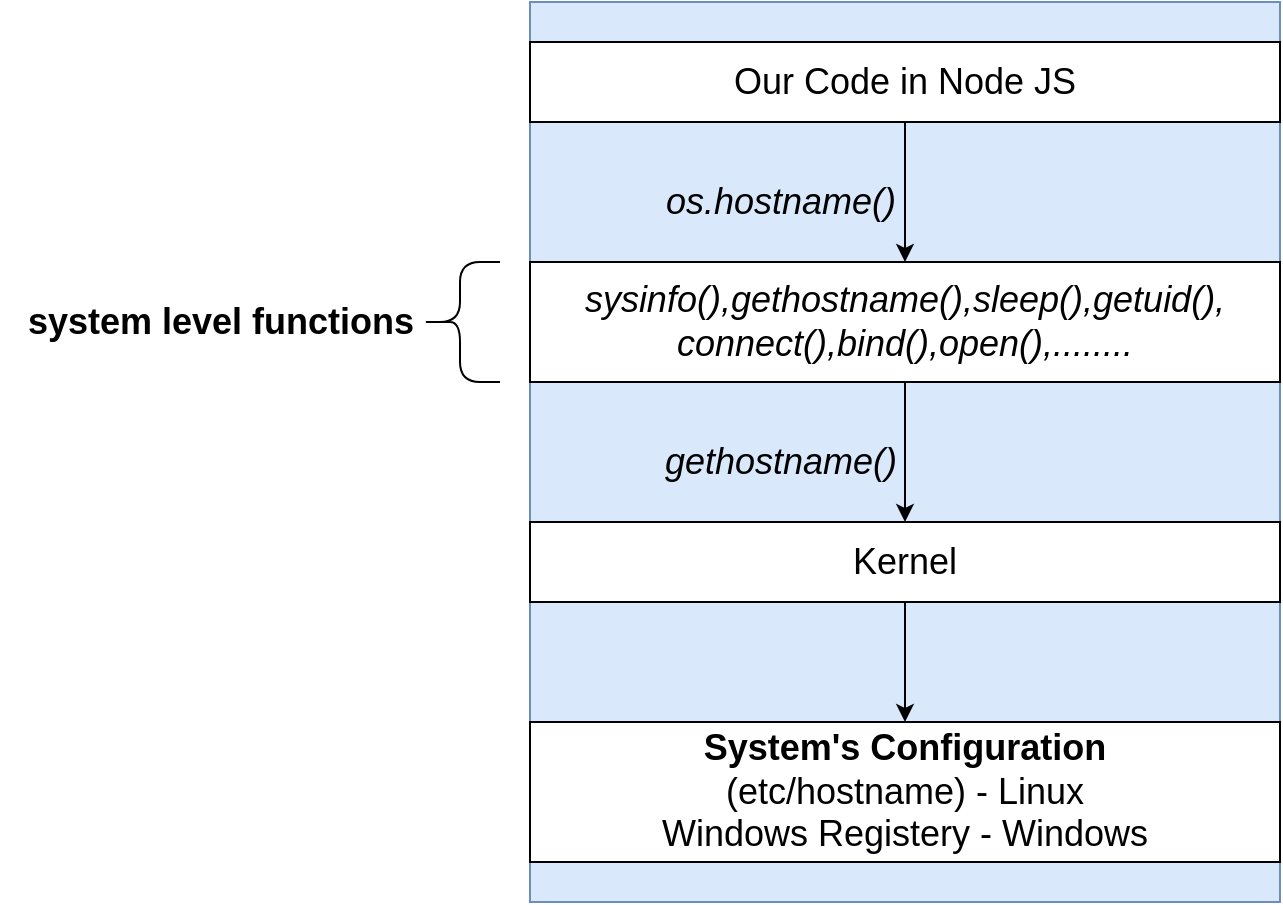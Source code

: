 <mxfile version="24.7.5" pages="3">
  <diagram name="Window" id="JCqtaYYOIWVpqGT_JwcO">
    <mxGraphModel dx="1960" dy="480" grid="1" gridSize="10" guides="1" tooltips="1" connect="1" arrows="1" fold="1" page="1" pageScale="1" pageWidth="850" pageHeight="1100" math="0" shadow="0">
      <root>
        <mxCell id="hKp4ARVkyudWLG7VC0bR-0" />
        <mxCell id="hKp4ARVkyudWLG7VC0bR-1" parent="hKp4ARVkyudWLG7VC0bR-0" />
        <mxCell id="hKp4ARVkyudWLG7VC0bR-2" value="" style="rounded=0;whiteSpace=wrap;html=1;fillColor=#dae8fc;strokeColor=#6c8ebf;" parent="hKp4ARVkyudWLG7VC0bR-1" vertex="1">
          <mxGeometry x="-205" y="90" width="375" height="450" as="geometry" />
        </mxCell>
        <mxCell id="hKp4ARVkyudWLG7VC0bR-3" style="edgeStyle=orthogonalEdgeStyle;rounded=0;orthogonalLoop=1;jettySize=auto;html=1;" parent="hKp4ARVkyudWLG7VC0bR-1" source="hKp4ARVkyudWLG7VC0bR-4" target="hKp4ARVkyudWLG7VC0bR-11" edge="1">
          <mxGeometry relative="1" as="geometry" />
        </mxCell>
        <mxCell id="hKp4ARVkyudWLG7VC0bR-4" value="&lt;font style=&quot;font-size: 18px;&quot;&gt;&lt;i&gt;sysinfo(),gethostname(),sleep(),getuid(), connect(),bind(),open(),........&lt;/i&gt;&lt;/font&gt;" style="rounded=0;whiteSpace=wrap;html=1;" parent="hKp4ARVkyudWLG7VC0bR-1" vertex="1">
          <mxGeometry x="-205" y="220" width="375" height="60" as="geometry" />
        </mxCell>
        <mxCell id="hKp4ARVkyudWLG7VC0bR-5" style="edgeStyle=orthogonalEdgeStyle;rounded=0;orthogonalLoop=1;jettySize=auto;html=1;" parent="hKp4ARVkyudWLG7VC0bR-1" source="hKp4ARVkyudWLG7VC0bR-6" target="hKp4ARVkyudWLG7VC0bR-4" edge="1">
          <mxGeometry relative="1" as="geometry" />
        </mxCell>
        <mxCell id="hKp4ARVkyudWLG7VC0bR-6" value="&lt;font style=&quot;font-size: 18px;&quot;&gt;Our Code in Node JS&lt;/font&gt;" style="rounded=0;whiteSpace=wrap;html=1;" parent="hKp4ARVkyudWLG7VC0bR-1" vertex="1">
          <mxGeometry x="-205" y="110" width="375" height="40" as="geometry" />
        </mxCell>
        <mxCell id="hKp4ARVkyudWLG7VC0bR-7" value="" style="shape=curlyBracket;whiteSpace=wrap;html=1;rounded=1;labelPosition=left;verticalLabelPosition=middle;align=right;verticalAlign=middle;" parent="hKp4ARVkyudWLG7VC0bR-1" vertex="1">
          <mxGeometry x="-260" y="220" width="40" height="60" as="geometry" />
        </mxCell>
        <mxCell id="hKp4ARVkyudWLG7VC0bR-8" value="&lt;font style=&quot;font-size: 18px;&quot;&gt;&lt;b&gt;system level functions&lt;/b&gt;&lt;/font&gt;" style="text;html=1;align=center;verticalAlign=middle;resizable=0;points=[];autosize=1;strokeColor=none;fillColor=none;" parent="hKp4ARVkyudWLG7VC0bR-1" vertex="1">
          <mxGeometry x="-470" y="230" width="220" height="40" as="geometry" />
        </mxCell>
        <mxCell id="hKp4ARVkyudWLG7VC0bR-9" value="&lt;i style=&quot;font-size: 18px; text-wrap: wrap;&quot;&gt;os.hostname()&lt;/i&gt;" style="text;html=1;align=center;verticalAlign=middle;resizable=0;points=[];autosize=1;strokeColor=none;fillColor=none;" parent="hKp4ARVkyudWLG7VC0bR-1" vertex="1">
          <mxGeometry x="-150" y="170" width="140" height="40" as="geometry" />
        </mxCell>
        <mxCell id="hKp4ARVkyudWLG7VC0bR-10" style="edgeStyle=orthogonalEdgeStyle;rounded=0;orthogonalLoop=1;jettySize=auto;html=1;entryX=0.5;entryY=0;entryDx=0;entryDy=0;" parent="hKp4ARVkyudWLG7VC0bR-1" source="hKp4ARVkyudWLG7VC0bR-11" target="hKp4ARVkyudWLG7VC0bR-13" edge="1">
          <mxGeometry relative="1" as="geometry" />
        </mxCell>
        <mxCell id="hKp4ARVkyudWLG7VC0bR-11" value="&lt;font style=&quot;font-size: 18px;&quot;&gt;Kernel&lt;/font&gt;" style="rounded=0;whiteSpace=wrap;html=1;" parent="hKp4ARVkyudWLG7VC0bR-1" vertex="1">
          <mxGeometry x="-205" y="350" width="375" height="40" as="geometry" />
        </mxCell>
        <mxCell id="hKp4ARVkyudWLG7VC0bR-12" value="&lt;i style=&quot;font-size: 18px; text-wrap: wrap;&quot;&gt;gethostname()&lt;/i&gt;" style="text;html=1;align=center;verticalAlign=middle;resizable=0;points=[];autosize=1;strokeColor=none;fillColor=none;" parent="hKp4ARVkyudWLG7VC0bR-1" vertex="1">
          <mxGeometry x="-150" y="300" width="140" height="40" as="geometry" />
        </mxCell>
        <mxCell id="hKp4ARVkyudWLG7VC0bR-13" value="&lt;font style=&quot;font-size: 18px;&quot;&gt;&lt;b&gt;System&#39;s Configuration&lt;/b&gt;&lt;/font&gt;&lt;div&gt;&lt;font style=&quot;font-size: 18px;&quot;&gt;(etc/hostname) - Linux&lt;br&gt;Windows Registery - Windows&lt;/font&gt;&lt;/div&gt;" style="rounded=0;whiteSpace=wrap;html=1;" parent="hKp4ARVkyudWLG7VC0bR-1" vertex="1">
          <mxGeometry x="-205" y="450" width="375" height="70" as="geometry" />
        </mxCell>
      </root>
    </mxGraphModel>
  </diagram>
  <diagram name="Container" id="S7gT6-zdSRvrOxEe08Sg">
    <mxGraphModel dx="2061" dy="524" grid="1" gridSize="10" guides="1" tooltips="1" connect="1" arrows="1" fold="1" page="1" pageScale="1" pageWidth="850" pageHeight="1100" math="0" shadow="0">
      <root>
        <mxCell id="0" />
        <mxCell id="1" parent="0" />
        <mxCell id="m5dEDee3Bdw22RyEWwno-1" value="" style="rounded=0;whiteSpace=wrap;html=1;fillColor=#dae8fc;strokeColor=#6c8ebf;" parent="1" vertex="1">
          <mxGeometry x="-520" y="50" width="830" height="480" as="geometry" />
        </mxCell>
        <mxCell id="zkabcyQNgRa12zpcP2tM-1" value="" style="rounded=0;whiteSpace=wrap;html=1;fillColor=#d5e8d4;strokeColor=#82b366;" parent="1" vertex="1">
          <mxGeometry x="-505" y="70" width="375" height="440" as="geometry" />
        </mxCell>
        <mxCell id="zkabcyQNgRa12zpcP2tM-4" value="&lt;font style=&quot;font-size: 18px;&quot;&gt;&lt;i&gt;sysinfo(),gethostname(),sleep(),getuid(), connect(),bind(),open(),........&lt;/i&gt;&lt;/font&gt;" style="rounded=0;whiteSpace=wrap;html=1;" parent="1" vertex="1">
          <mxGeometry x="-505" y="210" width="375" height="70" as="geometry" />
        </mxCell>
        <mxCell id="zkabcyQNgRa12zpcP2tM-8" style="edgeStyle=orthogonalEdgeStyle;rounded=0;orthogonalLoop=1;jettySize=auto;html=1;" parent="1" source="zkabcyQNgRa12zpcP2tM-5" target="zkabcyQNgRa12zpcP2tM-4" edge="1">
          <mxGeometry relative="1" as="geometry" />
        </mxCell>
        <mxCell id="zkabcyQNgRa12zpcP2tM-5" value="&lt;font style=&quot;font-size: 18px;&quot;&gt;Our Code in Node JS&lt;/font&gt;" style="rounded=0;whiteSpace=wrap;html=1;" parent="1" vertex="1">
          <mxGeometry x="-505" y="90" width="375" height="50" as="geometry" />
        </mxCell>
        <mxCell id="zkabcyQNgRa12zpcP2tM-6" value="" style="shape=curlyBracket;whiteSpace=wrap;html=1;rounded=1;labelPosition=left;verticalLabelPosition=middle;align=right;verticalAlign=middle;" parent="1" vertex="1">
          <mxGeometry x="-560" y="220" width="40" height="80" as="geometry" />
        </mxCell>
        <mxCell id="zkabcyQNgRa12zpcP2tM-7" value="&lt;font style=&quot;font-size: 18px;&quot;&gt;&lt;b&gt;system level functions&lt;/b&gt;&lt;/font&gt;&lt;div&gt;&lt;font style=&quot;font-size: 18px;&quot;&gt;&lt;b&gt;provided by Kernel&lt;/b&gt;&lt;/font&gt;&lt;/div&gt;" style="text;html=1;align=center;verticalAlign=middle;resizable=0;points=[];autosize=1;strokeColor=none;fillColor=none;" parent="1" vertex="1">
          <mxGeometry x="-770" y="230" width="220" height="60" as="geometry" />
        </mxCell>
        <mxCell id="zkabcyQNgRa12zpcP2tM-9" value="&lt;i style=&quot;font-size: 18px; text-wrap: wrap;&quot;&gt;os.hostname()&lt;/i&gt;" style="text;html=1;align=center;verticalAlign=middle;resizable=0;points=[];autosize=1;strokeColor=none;fillColor=none;" parent="1" vertex="1">
          <mxGeometry x="-450" y="150" width="140" height="40" as="geometry" />
        </mxCell>
        <mxCell id="zkabcyQNgRa12zpcP2tM-12" value="&lt;i style=&quot;font-size: 18px; text-wrap: wrap;&quot;&gt;gethostname()&lt;/i&gt;" style="text;html=1;align=center;verticalAlign=middle;resizable=0;points=[];autosize=1;strokeColor=none;fillColor=none;" parent="1" vertex="1">
          <mxGeometry x="-470" y="290" width="140" height="40" as="geometry" />
        </mxCell>
        <mxCell id="m5dEDee3Bdw22RyEWwno-6" style="edgeStyle=orthogonalEdgeStyle;rounded=0;orthogonalLoop=1;jettySize=auto;html=1;" parent="1" source="zkabcyQNgRa12zpcP2tM-13" target="m5dEDee3Bdw22RyEWwno-5" edge="1">
          <mxGeometry relative="1" as="geometry" />
        </mxCell>
        <mxCell id="zkabcyQNgRa12zpcP2tM-13" value="&lt;span style=&quot;font-size: 18px;&quot;&gt;&lt;b&gt;UTS Namespace&lt;/b&gt;&lt;/span&gt;" style="rounded=0;whiteSpace=wrap;html=1;" parent="1" vertex="1">
          <mxGeometry x="-505" y="410" width="115" height="80" as="geometry" />
        </mxCell>
        <mxCell id="m5dEDee3Bdw22RyEWwno-2" value="&lt;span style=&quot;font-size: 18px;&quot;&gt;&lt;b&gt;PID Namespace&lt;/b&gt;&lt;/span&gt;" style="rounded=0;whiteSpace=wrap;html=1;" parent="1" vertex="1">
          <mxGeometry x="-380" y="410" width="115" height="80" as="geometry" />
        </mxCell>
        <mxCell id="m5dEDee3Bdw22RyEWwno-3" value="&lt;span style=&quot;font-size: 18px;&quot;&gt;&lt;b&gt;User Namespace&lt;/b&gt;&lt;/span&gt;" style="rounded=0;whiteSpace=wrap;html=1;" parent="1" vertex="1">
          <mxGeometry x="-250" y="410" width="115" height="80" as="geometry" />
        </mxCell>
        <mxCell id="m5dEDee3Bdw22RyEWwno-5" value="&lt;b style=&quot;font-size: 18px;&quot;&gt;Unix Timesharing System&lt;/b&gt;&lt;div&gt;&lt;span style=&quot;font-size: 18px;&quot;&gt;&lt;b&gt;I Have info of hostname&lt;/b&gt;&lt;/span&gt;&lt;/div&gt;" style="text;html=1;align=center;verticalAlign=middle;resizable=0;points=[];autosize=1;strokeColor=none;fillColor=none;" parent="1" vertex="1">
          <mxGeometry x="-790" y="420" width="240" height="60" as="geometry" />
        </mxCell>
        <mxCell id="m5dEDee3Bdw22RyEWwno-8" value="" style="rounded=0;whiteSpace=wrap;html=1;fillColor=#d5e8d4;strokeColor=#82b366;" parent="1" vertex="1">
          <mxGeometry x="-100" y="70" width="380" height="440" as="geometry" />
        </mxCell>
        <mxCell id="m5dEDee3Bdw22RyEWwno-9" style="edgeStyle=orthogonalEdgeStyle;rounded=0;orthogonalLoop=1;jettySize=auto;html=1;" parent="1" source="m5dEDee3Bdw22RyEWwno-10" edge="1">
          <mxGeometry relative="1" as="geometry">
            <mxPoint x="87.5" y="380" as="targetPoint" />
          </mxGeometry>
        </mxCell>
        <mxCell id="m5dEDee3Bdw22RyEWwno-10" value="&lt;font style=&quot;font-size: 18px;&quot;&gt;&lt;i&gt;sysinfo(),gethostname(),sleep(),getuid(), connect(),bind(),open(),........&lt;/i&gt;&lt;/font&gt;" style="rounded=0;whiteSpace=wrap;html=1;" parent="1" vertex="1">
          <mxGeometry x="-100" y="210" width="375" height="70" as="geometry" />
        </mxCell>
        <mxCell id="m5dEDee3Bdw22RyEWwno-11" style="edgeStyle=orthogonalEdgeStyle;rounded=0;orthogonalLoop=1;jettySize=auto;html=1;" parent="1" source="m5dEDee3Bdw22RyEWwno-12" target="m5dEDee3Bdw22RyEWwno-10" edge="1">
          <mxGeometry relative="1" as="geometry" />
        </mxCell>
        <mxCell id="m5dEDee3Bdw22RyEWwno-12" value="&lt;font style=&quot;font-size: 18px;&quot;&gt;Our Code in Node JS&lt;/font&gt;" style="rounded=0;whiteSpace=wrap;html=1;" parent="1" vertex="1">
          <mxGeometry x="-100" y="90" width="375" height="50" as="geometry" />
        </mxCell>
        <mxCell id="m5dEDee3Bdw22RyEWwno-15" value="&lt;i style=&quot;font-size: 18px; text-wrap: wrap;&quot;&gt;os.hostname()&lt;/i&gt;" style="text;html=1;align=center;verticalAlign=middle;resizable=0;points=[];autosize=1;strokeColor=none;fillColor=none;" parent="1" vertex="1">
          <mxGeometry x="-45" y="150" width="140" height="40" as="geometry" />
        </mxCell>
        <mxCell id="m5dEDee3Bdw22RyEWwno-17" value="&lt;i style=&quot;font-size: 18px; text-wrap: wrap;&quot;&gt;gethostname()&lt;/i&gt;" style="text;html=1;align=center;verticalAlign=middle;resizable=0;points=[];autosize=1;strokeColor=none;fillColor=none;" parent="1" vertex="1">
          <mxGeometry x="-45" y="290" width="140" height="40" as="geometry" />
        </mxCell>
        <mxCell id="m5dEDee3Bdw22RyEWwno-19" value="&lt;span style=&quot;font-size: 18px;&quot;&gt;&lt;b&gt;UTS Namespace&lt;/b&gt;&lt;/span&gt;" style="rounded=0;whiteSpace=wrap;html=1;" parent="1" vertex="1">
          <mxGeometry x="-100" y="410" width="115" height="80" as="geometry" />
        </mxCell>
        <mxCell id="m5dEDee3Bdw22RyEWwno-20" value="&lt;span style=&quot;font-size: 18px;&quot;&gt;&lt;b&gt;PID Namespace&lt;/b&gt;&lt;/span&gt;" style="rounded=0;whiteSpace=wrap;html=1;" parent="1" vertex="1">
          <mxGeometry x="25" y="410" width="115" height="80" as="geometry" />
        </mxCell>
        <mxCell id="m5dEDee3Bdw22RyEWwno-21" value="&lt;span style=&quot;font-size: 18px;&quot;&gt;&lt;b&gt;User Namespace&lt;/b&gt;&lt;/span&gt;" style="rounded=0;whiteSpace=wrap;html=1;" parent="1" vertex="1">
          <mxGeometry x="155" y="410" width="115" height="80" as="geometry" />
        </mxCell>
        <mxCell id="zkabcyQNgRa12zpcP2tM-10" value="&lt;font style=&quot;font-size: 18px;&quot;&gt;&lt;b&gt;Kernel&lt;/b&gt;&lt;/font&gt;" style="rounded=0;whiteSpace=wrap;html=1;" parent="1" vertex="1">
          <mxGeometry x="-505" y="350" width="785" height="50" as="geometry" />
        </mxCell>
        <mxCell id="m5dEDee3Bdw22RyEWwno-23" style="edgeStyle=orthogonalEdgeStyle;rounded=0;orthogonalLoop=1;jettySize=auto;html=1;entryX=0.238;entryY=0.053;entryDx=0;entryDy=0;entryPerimeter=0;" parent="1" source="zkabcyQNgRa12zpcP2tM-4" target="zkabcyQNgRa12zpcP2tM-10" edge="1">
          <mxGeometry relative="1" as="geometry" />
        </mxCell>
      </root>
    </mxGraphModel>
  </diagram>
  <diagram name="Pod" id="m2sXCMwrkhhgjVK9tPwQ">
    <mxGraphModel dx="1211" dy="524" grid="1" gridSize="10" guides="1" tooltips="1" connect="1" arrows="1" fold="1" page="1" pageScale="1" pageWidth="850" pageHeight="1100" math="0" shadow="0">
      <root>
        <mxCell id="1FIwXOpCr71oHXsij5TH-0" />
        <mxCell id="1FIwXOpCr71oHXsij5TH-1" parent="1FIwXOpCr71oHXsij5TH-0" />
        <mxCell id="eOP-3A58M_WXK_O1aKBN-1" value="" style="rounded=0;whiteSpace=wrap;html=1;fillColor=#ffe6cc;strokeColor=#d79b00;" parent="1FIwXOpCr71oHXsij5TH-1" vertex="1">
          <mxGeometry x="150" y="130" width="550" height="490" as="geometry" />
        </mxCell>
        <mxCell id="eOP-3A58M_WXK_O1aKBN-0" value="" style="rounded=0;whiteSpace=wrap;html=1;fillColor=#d5e8d4;strokeColor=#82b366;" parent="1FIwXOpCr71oHXsij5TH-1" vertex="1">
          <mxGeometry x="205" y="160" width="440" height="450" as="geometry" />
        </mxCell>
        <mxCell id="1FIwXOpCr71oHXsij5TH-2" value="" style="rounded=0;whiteSpace=wrap;html=1;fillColor=#dae8fc;strokeColor=#6c8ebf;" parent="1FIwXOpCr71oHXsij5TH-1" vertex="1">
          <mxGeometry x="235" y="180" width="375" height="420" as="geometry" />
        </mxCell>
        <mxCell id="1FIwXOpCr71oHXsij5TH-3" style="edgeStyle=orthogonalEdgeStyle;rounded=0;orthogonalLoop=1;jettySize=auto;html=1;" parent="1FIwXOpCr71oHXsij5TH-1" source="1FIwXOpCr71oHXsij5TH-4" target="1FIwXOpCr71oHXsij5TH-11" edge="1">
          <mxGeometry relative="1" as="geometry" />
        </mxCell>
        <mxCell id="1FIwXOpCr71oHXsij5TH-4" value="&lt;font style=&quot;font-size: 18px;&quot;&gt;&lt;i&gt;sysinfo(),gethostname(),sleep(),getuid(), connect(),bind(),open(),........&lt;/i&gt;&lt;/font&gt;" style="rounded=0;whiteSpace=wrap;html=1;" parent="1FIwXOpCr71oHXsij5TH-1" vertex="1">
          <mxGeometry x="235" y="310" width="375" height="60" as="geometry" />
        </mxCell>
        <mxCell id="1FIwXOpCr71oHXsij5TH-5" style="edgeStyle=orthogonalEdgeStyle;rounded=0;orthogonalLoop=1;jettySize=auto;html=1;" parent="1FIwXOpCr71oHXsij5TH-1" source="1FIwXOpCr71oHXsij5TH-6" target="1FIwXOpCr71oHXsij5TH-4" edge="1">
          <mxGeometry relative="1" as="geometry" />
        </mxCell>
        <mxCell id="1FIwXOpCr71oHXsij5TH-6" value="&lt;font style=&quot;font-size: 18px;&quot;&gt;Our Code in Node JS&lt;/font&gt;" style="rounded=0;whiteSpace=wrap;html=1;" parent="1FIwXOpCr71oHXsij5TH-1" vertex="1">
          <mxGeometry x="235" y="200" width="375" height="40" as="geometry" />
        </mxCell>
        <mxCell id="1FIwXOpCr71oHXsij5TH-9" value="&lt;i style=&quot;font-size: 18px; text-wrap: wrap;&quot;&gt;os.hostname()&lt;/i&gt;" style="text;html=1;align=center;verticalAlign=middle;resizable=0;points=[];autosize=1;strokeColor=none;fillColor=none;" parent="1FIwXOpCr71oHXsij5TH-1" vertex="1">
          <mxGeometry x="290" y="250" width="140" height="40" as="geometry" />
        </mxCell>
        <mxCell id="Vs5hliuKzmmXpg-7lm5d-2" style="edgeStyle=orthogonalEdgeStyle;rounded=0;orthogonalLoop=1;jettySize=auto;html=1;entryX=0.5;entryY=0;entryDx=0;entryDy=0;" parent="1FIwXOpCr71oHXsij5TH-1" source="1FIwXOpCr71oHXsij5TH-11" target="1FIwXOpCr71oHXsij5TH-13" edge="1">
          <mxGeometry relative="1" as="geometry" />
        </mxCell>
        <mxCell id="1FIwXOpCr71oHXsij5TH-11" value="&lt;font style=&quot;font-size: 18px;&quot;&gt;Kernel&lt;/font&gt;" style="rounded=0;whiteSpace=wrap;html=1;" parent="1FIwXOpCr71oHXsij5TH-1" vertex="1">
          <mxGeometry x="235" y="420" width="375" height="40" as="geometry" />
        </mxCell>
        <mxCell id="1FIwXOpCr71oHXsij5TH-12" value="&lt;i style=&quot;font-size: 18px; text-wrap: wrap;&quot;&gt;gethostname()&lt;/i&gt;" style="text;html=1;align=center;verticalAlign=middle;resizable=0;points=[];autosize=1;strokeColor=none;fillColor=none;" parent="1FIwXOpCr71oHXsij5TH-1" vertex="1">
          <mxGeometry x="290" y="380" width="140" height="40" as="geometry" />
        </mxCell>
        <mxCell id="1FIwXOpCr71oHXsij5TH-13" value="&lt;span style=&quot;font-size: 18px;&quot;&gt;&lt;b&gt;UTS Namespace&lt;/b&gt;&lt;/span&gt;" style="rounded=0;whiteSpace=wrap;html=1;" parent="1FIwXOpCr71oHXsij5TH-1" vertex="1">
          <mxGeometry x="147.5" y="500" width="550" height="80" as="geometry" />
        </mxCell>
        <mxCell id="eOP-3A58M_WXK_O1aKBN-2" value="&lt;font style=&quot;font-size: 18px;&quot;&gt;&lt;b&gt;Kubernetes&lt;/b&gt;&lt;/font&gt;" style="text;html=1;align=center;verticalAlign=middle;resizable=0;points=[];autosize=1;strokeColor=none;fillColor=none;" parent="1FIwXOpCr71oHXsij5TH-1" vertex="1">
          <mxGeometry x="140" y="90" width="120" height="40" as="geometry" />
        </mxCell>
        <mxCell id="eOP-3A58M_WXK_O1aKBN-3" value="&lt;font style=&quot;font-size: 18px;&quot;&gt;&lt;b&gt;Pod&lt;/b&gt;&lt;/font&gt;" style="text;html=1;align=center;verticalAlign=middle;resizable=0;points=[];autosize=1;strokeColor=none;fillColor=none;" parent="1FIwXOpCr71oHXsij5TH-1" vertex="1">
          <mxGeometry x="190" y="130" width="60" height="40" as="geometry" />
        </mxCell>
      </root>
    </mxGraphModel>
  </diagram>
</mxfile>
